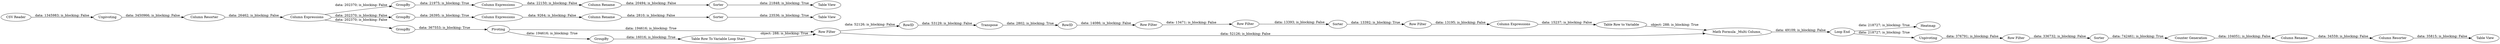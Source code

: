 digraph {
	"6252082596741462932_47" [label=Sorter]
	"6252082596741462932_44" [label="Column Expressions"]
	"6252082596741462932_41" [label=GroupBy]
	"6252082596741462932_31" [label=GroupBy]
	"6252082596741462932_18" [label="Row Filter"]
	"6252082596741462932_13" [label="Row Filter"]
	"6252082596741462932_21" [label=Sorter]
	"6252082596741462932_28" [label="Loop End"]
	"6252082596741462932_33" [label=Sorter]
	"6252082596741462932_15" [label="Table Row To Variable Loop Start"]
	"6252082596741462932_17" [label=RowID]
	"6252082596741462932_20" [label="Row Filter"]
	"6252082596741462932_45" [label="Column Expressions"]
	"6252082596741462932_43" [label="Column Rename"]
	"6252082596741462932_39" [label="Column Rename"]
	"6252082596741462932_26" [label=RowID]
	"6252082596741462932_16" [label=Transpose]
	"6252082596741462932_40" [label=Heatmap]
	"6252082596741462932_48" [label="Column Resorter"]
	"6252082596741462932_22" [label="Row Filter"]
	"6252082596741462932_1" [label="CSV Reader"]
	"6252082596741462932_8" [label="Column Expressions"]
	"6252082596741462932_9" [label=Pivoting]
	"6252082596741462932_25" [label=GroupBy]
	"6252082596741462932_38" [label="Table View"]
	"6252082596741462932_6" [label=GroupBy]
	"6252082596741462932_23" [label="Table Row to Variable"]
	"6252082596741462932_37" [label="Column Rename"]
	"6252082596741462932_35" [label="Table View"]
	"6252082596741462932_32" [label=Unpivoting]
	"6252082596741462932_36" [label="Counter Generation"]
	"6252082596741462932_24" [label="Column Expressions"]
	"6252082596741462932_42" [label="Table View"]
	"6252082596741462932_46" [label=Sorter]
	"6252082596741462932_7" [label="Column Resorter"]
	"6252082596741462932_34" [label="Row Filter"]
	"6252082596741462932_27" [label="Math Formula _Multi Column_"]
	"6252082596741462932_5" [label=Unpivoting]
	"6252082596741462932_24" -> "6252082596741462932_23" [label="data: 15237; is_blocking: False"]
	"6252082596741462932_15" -> "6252082596741462932_13" [label="object: 288; is_blocking: True"]
	"6252082596741462932_13" -> "6252082596741462932_27" [label="data: 52126; is_blocking: False"]
	"6252082596741462932_48" -> "6252082596741462932_35" [label="data: 35815; is_blocking: False"]
	"6252082596741462932_36" -> "6252082596741462932_37" [label="data: 104051; is_blocking: False"]
	"6252082596741462932_1" -> "6252082596741462932_5" [label="data: 1345983; is_blocking: False"]
	"6252082596741462932_43" -> "6252082596741462932_47" [label="data: 20494; is_blocking: False"]
	"6252082596741462932_47" -> "6252082596741462932_42" [label="data: 21848; is_blocking: True"]
	"6252082596741462932_44" -> "6252082596741462932_39" [label="data: 9264; is_blocking: False"]
	"6252082596741462932_6" -> "6252082596741462932_9" [label="data: 367553; is_blocking: True"]
	"6252082596741462932_8" -> "6252082596741462932_6" [label="data: 202370; is_blocking: False"]
	"6252082596741462932_5" -> "6252082596741462932_7" [label="data: 3450966; is_blocking: False"]
	"6252082596741462932_41" -> "6252082596741462932_45" [label="data: 21975; is_blocking: True"]
	"6252082596741462932_34" -> "6252082596741462932_33" [label="data: 336732; is_blocking: False"]
	"6252082596741462932_18" -> "6252082596741462932_20" [label="data: 13471; is_blocking: False"]
	"6252082596741462932_32" -> "6252082596741462932_34" [label="data: 376791; is_blocking: False"]
	"6252082596741462932_37" -> "6252082596741462932_48" [label="data: 34559; is_blocking: False"]
	"6252082596741462932_7" -> "6252082596741462932_8" [label="data: 26462; is_blocking: False"]
	"6252082596741462932_9" -> "6252082596741462932_25" [label="data: 194616; is_blocking: True"]
	"6252082596741462932_39" -> "6252082596741462932_46" [label="data: 2810; is_blocking: False"]
	"6252082596741462932_8" -> "6252082596741462932_41" [label="data: 202370; is_blocking: False"]
	"6252082596741462932_45" -> "6252082596741462932_43" [label="data: 22150; is_blocking: False"]
	"6252082596741462932_27" -> "6252082596741462932_28" [label="data: 49109; is_blocking: False"]
	"6252082596741462932_17" -> "6252082596741462932_18" [label="data: 14086; is_blocking: False"]
	"6252082596741462932_8" -> "6252082596741462932_31" [label="data: 202370; is_blocking: False"]
	"6252082596741462932_22" -> "6252082596741462932_24" [label="data: 13195; is_blocking: False"]
	"6252082596741462932_25" -> "6252082596741462932_15" [label="data: 16016; is_blocking: True"]
	"6252082596741462932_28" -> "6252082596741462932_32" [label="data: 218727; is_blocking: True"]
	"6252082596741462932_20" -> "6252082596741462932_21" [label="data: 13393; is_blocking: False"]
	"6252082596741462932_28" -> "6252082596741462932_40" [label="data: 218727; is_blocking: True"]
	"6252082596741462932_16" -> "6252082596741462932_17" [label="data: 2802; is_blocking: True"]
	"6252082596741462932_9" -> "6252082596741462932_13" [label="data: 194616; is_blocking: True"]
	"6252082596741462932_46" -> "6252082596741462932_38" [label="data: 23536; is_blocking: True"]
	"6252082596741462932_26" -> "6252082596741462932_16" [label="data: 53129; is_blocking: False"]
	"6252082596741462932_13" -> "6252082596741462932_26" [label="data: 52126; is_blocking: False"]
	"6252082596741462932_21" -> "6252082596741462932_22" [label="data: 13392; is_blocking: True"]
	"6252082596741462932_31" -> "6252082596741462932_44" [label="data: 26395; is_blocking: True"]
	"6252082596741462932_33" -> "6252082596741462932_36" [label="data: 742461; is_blocking: True"]
	"6252082596741462932_23" -> "6252082596741462932_27" [label="object: 288; is_blocking: True"]
	rankdir=LR
}

